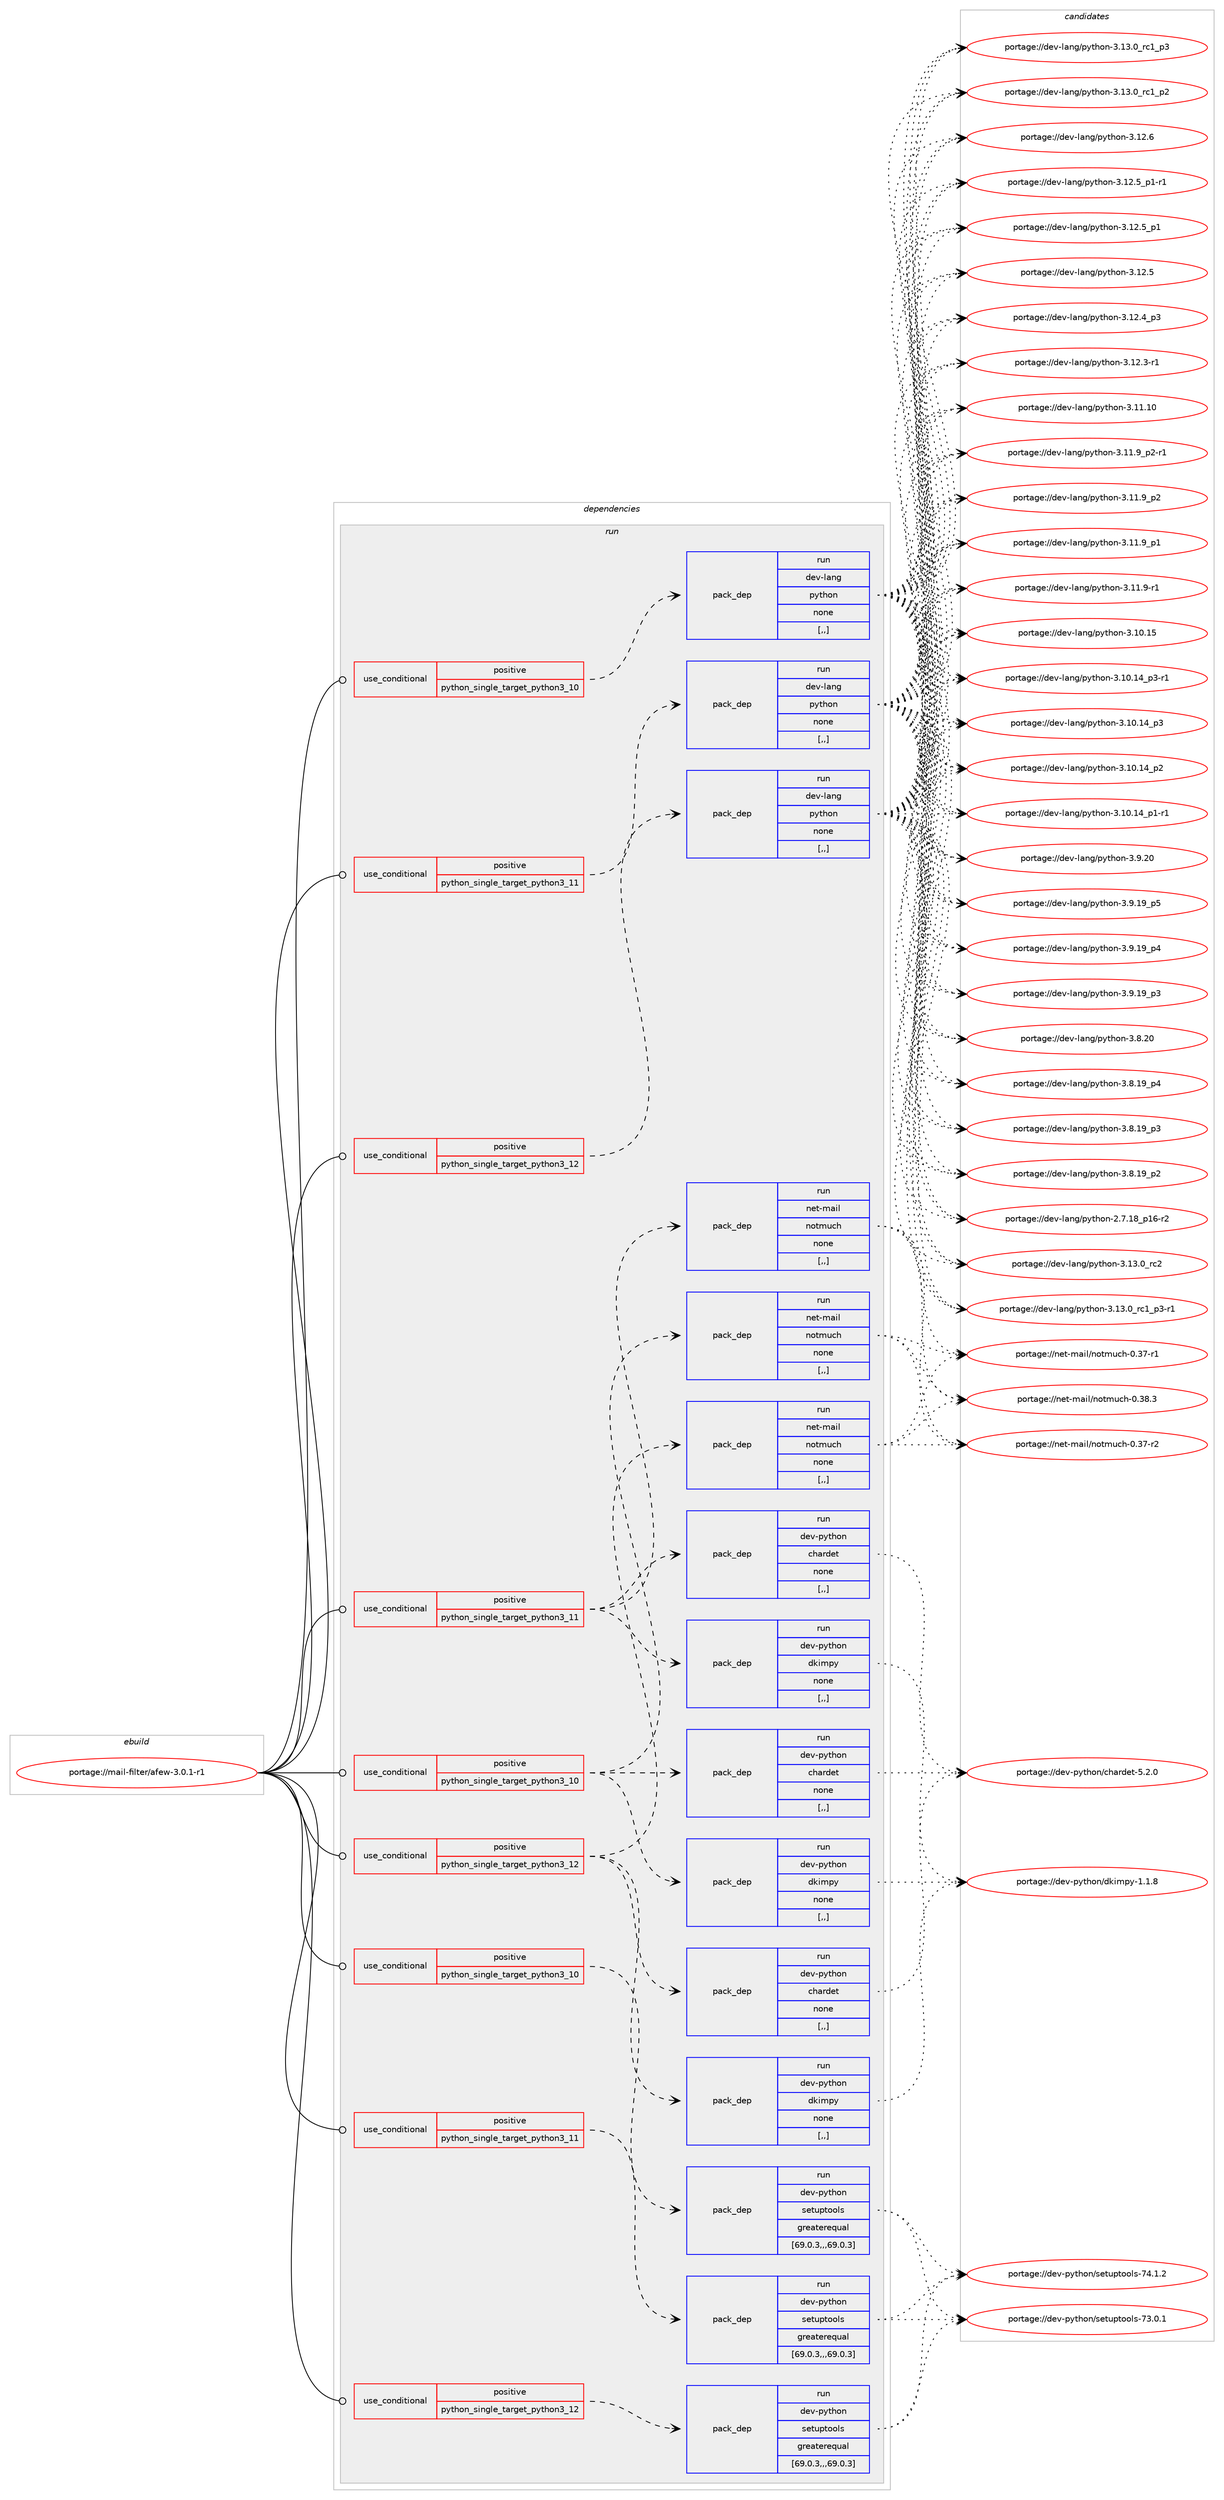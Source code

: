 digraph prolog {

# *************
# Graph options
# *************

newrank=true;
concentrate=true;
compound=true;
graph [rankdir=LR,fontname=Helvetica,fontsize=10,ranksep=1.5];#, ranksep=2.5, nodesep=0.2];
edge  [arrowhead=vee];
node  [fontname=Helvetica,fontsize=10];

# **********
# The ebuild
# **********

subgraph cluster_leftcol {
color=gray;
label=<<i>ebuild</i>>;
id [label="portage://mail-filter/afew-3.0.1-r1", color=red, width=4, href="../mail-filter/afew-3.0.1-r1.svg"];
}

# ****************
# The dependencies
# ****************

subgraph cluster_midcol {
color=gray;
label=<<i>dependencies</i>>;
subgraph cluster_compile {
fillcolor="#eeeeee";
style=filled;
label=<<i>compile</i>>;
}
subgraph cluster_compileandrun {
fillcolor="#eeeeee";
style=filled;
label=<<i>compile and run</i>>;
}
subgraph cluster_run {
fillcolor="#eeeeee";
style=filled;
label=<<i>run</i>>;
subgraph cond202210 {
dependency785188 [label=<<TABLE BORDER="0" CELLBORDER="1" CELLSPACING="0" CELLPADDING="4"><TR><TD ROWSPAN="3" CELLPADDING="10">use_conditional</TD></TR><TR><TD>positive</TD></TR><TR><TD>python_single_target_python3_10</TD></TR></TABLE>>, shape=none, color=red];
subgraph pack576951 {
dependency785189 [label=<<TABLE BORDER="0" CELLBORDER="1" CELLSPACING="0" CELLPADDING="4" WIDTH="220"><TR><TD ROWSPAN="6" CELLPADDING="30">pack_dep</TD></TR><TR><TD WIDTH="110">run</TD></TR><TR><TD>dev-lang</TD></TR><TR><TD>python</TD></TR><TR><TD>none</TD></TR><TR><TD>[,,]</TD></TR></TABLE>>, shape=none, color=blue];
}
dependency785188:e -> dependency785189:w [weight=20,style="dashed",arrowhead="vee"];
}
id:e -> dependency785188:w [weight=20,style="solid",arrowhead="odot"];
subgraph cond202211 {
dependency785190 [label=<<TABLE BORDER="0" CELLBORDER="1" CELLSPACING="0" CELLPADDING="4"><TR><TD ROWSPAN="3" CELLPADDING="10">use_conditional</TD></TR><TR><TD>positive</TD></TR><TR><TD>python_single_target_python3_10</TD></TR></TABLE>>, shape=none, color=red];
subgraph pack576952 {
dependency785191 [label=<<TABLE BORDER="0" CELLBORDER="1" CELLSPACING="0" CELLPADDING="4" WIDTH="220"><TR><TD ROWSPAN="6" CELLPADDING="30">pack_dep</TD></TR><TR><TD WIDTH="110">run</TD></TR><TR><TD>dev-python</TD></TR><TR><TD>chardet</TD></TR><TR><TD>none</TD></TR><TR><TD>[,,]</TD></TR></TABLE>>, shape=none, color=blue];
}
dependency785190:e -> dependency785191:w [weight=20,style="dashed",arrowhead="vee"];
subgraph pack576953 {
dependency785192 [label=<<TABLE BORDER="0" CELLBORDER="1" CELLSPACING="0" CELLPADDING="4" WIDTH="220"><TR><TD ROWSPAN="6" CELLPADDING="30">pack_dep</TD></TR><TR><TD WIDTH="110">run</TD></TR><TR><TD>dev-python</TD></TR><TR><TD>dkimpy</TD></TR><TR><TD>none</TD></TR><TR><TD>[,,]</TD></TR></TABLE>>, shape=none, color=blue];
}
dependency785190:e -> dependency785192:w [weight=20,style="dashed",arrowhead="vee"];
subgraph pack576954 {
dependency785193 [label=<<TABLE BORDER="0" CELLBORDER="1" CELLSPACING="0" CELLPADDING="4" WIDTH="220"><TR><TD ROWSPAN="6" CELLPADDING="30">pack_dep</TD></TR><TR><TD WIDTH="110">run</TD></TR><TR><TD>net-mail</TD></TR><TR><TD>notmuch</TD></TR><TR><TD>none</TD></TR><TR><TD>[,,]</TD></TR></TABLE>>, shape=none, color=blue];
}
dependency785190:e -> dependency785193:w [weight=20,style="dashed",arrowhead="vee"];
}
id:e -> dependency785190:w [weight=20,style="solid",arrowhead="odot"];
subgraph cond202212 {
dependency785194 [label=<<TABLE BORDER="0" CELLBORDER="1" CELLSPACING="0" CELLPADDING="4"><TR><TD ROWSPAN="3" CELLPADDING="10">use_conditional</TD></TR><TR><TD>positive</TD></TR><TR><TD>python_single_target_python3_10</TD></TR></TABLE>>, shape=none, color=red];
subgraph pack576955 {
dependency785195 [label=<<TABLE BORDER="0" CELLBORDER="1" CELLSPACING="0" CELLPADDING="4" WIDTH="220"><TR><TD ROWSPAN="6" CELLPADDING="30">pack_dep</TD></TR><TR><TD WIDTH="110">run</TD></TR><TR><TD>dev-python</TD></TR><TR><TD>setuptools</TD></TR><TR><TD>greaterequal</TD></TR><TR><TD>[69.0.3,,,69.0.3]</TD></TR></TABLE>>, shape=none, color=blue];
}
dependency785194:e -> dependency785195:w [weight=20,style="dashed",arrowhead="vee"];
}
id:e -> dependency785194:w [weight=20,style="solid",arrowhead="odot"];
subgraph cond202213 {
dependency785196 [label=<<TABLE BORDER="0" CELLBORDER="1" CELLSPACING="0" CELLPADDING="4"><TR><TD ROWSPAN="3" CELLPADDING="10">use_conditional</TD></TR><TR><TD>positive</TD></TR><TR><TD>python_single_target_python3_11</TD></TR></TABLE>>, shape=none, color=red];
subgraph pack576956 {
dependency785197 [label=<<TABLE BORDER="0" CELLBORDER="1" CELLSPACING="0" CELLPADDING="4" WIDTH="220"><TR><TD ROWSPAN="6" CELLPADDING="30">pack_dep</TD></TR><TR><TD WIDTH="110">run</TD></TR><TR><TD>dev-lang</TD></TR><TR><TD>python</TD></TR><TR><TD>none</TD></TR><TR><TD>[,,]</TD></TR></TABLE>>, shape=none, color=blue];
}
dependency785196:e -> dependency785197:w [weight=20,style="dashed",arrowhead="vee"];
}
id:e -> dependency785196:w [weight=20,style="solid",arrowhead="odot"];
subgraph cond202214 {
dependency785198 [label=<<TABLE BORDER="0" CELLBORDER="1" CELLSPACING="0" CELLPADDING="4"><TR><TD ROWSPAN="3" CELLPADDING="10">use_conditional</TD></TR><TR><TD>positive</TD></TR><TR><TD>python_single_target_python3_11</TD></TR></TABLE>>, shape=none, color=red];
subgraph pack576957 {
dependency785199 [label=<<TABLE BORDER="0" CELLBORDER="1" CELLSPACING="0" CELLPADDING="4" WIDTH="220"><TR><TD ROWSPAN="6" CELLPADDING="30">pack_dep</TD></TR><TR><TD WIDTH="110">run</TD></TR><TR><TD>dev-python</TD></TR><TR><TD>chardet</TD></TR><TR><TD>none</TD></TR><TR><TD>[,,]</TD></TR></TABLE>>, shape=none, color=blue];
}
dependency785198:e -> dependency785199:w [weight=20,style="dashed",arrowhead="vee"];
subgraph pack576958 {
dependency785200 [label=<<TABLE BORDER="0" CELLBORDER="1" CELLSPACING="0" CELLPADDING="4" WIDTH="220"><TR><TD ROWSPAN="6" CELLPADDING="30">pack_dep</TD></TR><TR><TD WIDTH="110">run</TD></TR><TR><TD>dev-python</TD></TR><TR><TD>dkimpy</TD></TR><TR><TD>none</TD></TR><TR><TD>[,,]</TD></TR></TABLE>>, shape=none, color=blue];
}
dependency785198:e -> dependency785200:w [weight=20,style="dashed",arrowhead="vee"];
subgraph pack576959 {
dependency785201 [label=<<TABLE BORDER="0" CELLBORDER="1" CELLSPACING="0" CELLPADDING="4" WIDTH="220"><TR><TD ROWSPAN="6" CELLPADDING="30">pack_dep</TD></TR><TR><TD WIDTH="110">run</TD></TR><TR><TD>net-mail</TD></TR><TR><TD>notmuch</TD></TR><TR><TD>none</TD></TR><TR><TD>[,,]</TD></TR></TABLE>>, shape=none, color=blue];
}
dependency785198:e -> dependency785201:w [weight=20,style="dashed",arrowhead="vee"];
}
id:e -> dependency785198:w [weight=20,style="solid",arrowhead="odot"];
subgraph cond202215 {
dependency785202 [label=<<TABLE BORDER="0" CELLBORDER="1" CELLSPACING="0" CELLPADDING="4"><TR><TD ROWSPAN="3" CELLPADDING="10">use_conditional</TD></TR><TR><TD>positive</TD></TR><TR><TD>python_single_target_python3_11</TD></TR></TABLE>>, shape=none, color=red];
subgraph pack576960 {
dependency785203 [label=<<TABLE BORDER="0" CELLBORDER="1" CELLSPACING="0" CELLPADDING="4" WIDTH="220"><TR><TD ROWSPAN="6" CELLPADDING="30">pack_dep</TD></TR><TR><TD WIDTH="110">run</TD></TR><TR><TD>dev-python</TD></TR><TR><TD>setuptools</TD></TR><TR><TD>greaterequal</TD></TR><TR><TD>[69.0.3,,,69.0.3]</TD></TR></TABLE>>, shape=none, color=blue];
}
dependency785202:e -> dependency785203:w [weight=20,style="dashed",arrowhead="vee"];
}
id:e -> dependency785202:w [weight=20,style="solid",arrowhead="odot"];
subgraph cond202216 {
dependency785204 [label=<<TABLE BORDER="0" CELLBORDER="1" CELLSPACING="0" CELLPADDING="4"><TR><TD ROWSPAN="3" CELLPADDING="10">use_conditional</TD></TR><TR><TD>positive</TD></TR><TR><TD>python_single_target_python3_12</TD></TR></TABLE>>, shape=none, color=red];
subgraph pack576961 {
dependency785205 [label=<<TABLE BORDER="0" CELLBORDER="1" CELLSPACING="0" CELLPADDING="4" WIDTH="220"><TR><TD ROWSPAN="6" CELLPADDING="30">pack_dep</TD></TR><TR><TD WIDTH="110">run</TD></TR><TR><TD>dev-lang</TD></TR><TR><TD>python</TD></TR><TR><TD>none</TD></TR><TR><TD>[,,]</TD></TR></TABLE>>, shape=none, color=blue];
}
dependency785204:e -> dependency785205:w [weight=20,style="dashed",arrowhead="vee"];
}
id:e -> dependency785204:w [weight=20,style="solid",arrowhead="odot"];
subgraph cond202217 {
dependency785206 [label=<<TABLE BORDER="0" CELLBORDER="1" CELLSPACING="0" CELLPADDING="4"><TR><TD ROWSPAN="3" CELLPADDING="10">use_conditional</TD></TR><TR><TD>positive</TD></TR><TR><TD>python_single_target_python3_12</TD></TR></TABLE>>, shape=none, color=red];
subgraph pack576962 {
dependency785207 [label=<<TABLE BORDER="0" CELLBORDER="1" CELLSPACING="0" CELLPADDING="4" WIDTH="220"><TR><TD ROWSPAN="6" CELLPADDING="30">pack_dep</TD></TR><TR><TD WIDTH="110">run</TD></TR><TR><TD>dev-python</TD></TR><TR><TD>chardet</TD></TR><TR><TD>none</TD></TR><TR><TD>[,,]</TD></TR></TABLE>>, shape=none, color=blue];
}
dependency785206:e -> dependency785207:w [weight=20,style="dashed",arrowhead="vee"];
subgraph pack576963 {
dependency785208 [label=<<TABLE BORDER="0" CELLBORDER="1" CELLSPACING="0" CELLPADDING="4" WIDTH="220"><TR><TD ROWSPAN="6" CELLPADDING="30">pack_dep</TD></TR><TR><TD WIDTH="110">run</TD></TR><TR><TD>dev-python</TD></TR><TR><TD>dkimpy</TD></TR><TR><TD>none</TD></TR><TR><TD>[,,]</TD></TR></TABLE>>, shape=none, color=blue];
}
dependency785206:e -> dependency785208:w [weight=20,style="dashed",arrowhead="vee"];
subgraph pack576964 {
dependency785209 [label=<<TABLE BORDER="0" CELLBORDER="1" CELLSPACING="0" CELLPADDING="4" WIDTH="220"><TR><TD ROWSPAN="6" CELLPADDING="30">pack_dep</TD></TR><TR><TD WIDTH="110">run</TD></TR><TR><TD>net-mail</TD></TR><TR><TD>notmuch</TD></TR><TR><TD>none</TD></TR><TR><TD>[,,]</TD></TR></TABLE>>, shape=none, color=blue];
}
dependency785206:e -> dependency785209:w [weight=20,style="dashed",arrowhead="vee"];
}
id:e -> dependency785206:w [weight=20,style="solid",arrowhead="odot"];
subgraph cond202218 {
dependency785210 [label=<<TABLE BORDER="0" CELLBORDER="1" CELLSPACING="0" CELLPADDING="4"><TR><TD ROWSPAN="3" CELLPADDING="10">use_conditional</TD></TR><TR><TD>positive</TD></TR><TR><TD>python_single_target_python3_12</TD></TR></TABLE>>, shape=none, color=red];
subgraph pack576965 {
dependency785211 [label=<<TABLE BORDER="0" CELLBORDER="1" CELLSPACING="0" CELLPADDING="4" WIDTH="220"><TR><TD ROWSPAN="6" CELLPADDING="30">pack_dep</TD></TR><TR><TD WIDTH="110">run</TD></TR><TR><TD>dev-python</TD></TR><TR><TD>setuptools</TD></TR><TR><TD>greaterequal</TD></TR><TR><TD>[69.0.3,,,69.0.3]</TD></TR></TABLE>>, shape=none, color=blue];
}
dependency785210:e -> dependency785211:w [weight=20,style="dashed",arrowhead="vee"];
}
id:e -> dependency785210:w [weight=20,style="solid",arrowhead="odot"];
}
}

# **************
# The candidates
# **************

subgraph cluster_choices {
rank=same;
color=gray;
label=<<i>candidates</i>>;

subgraph choice576951 {
color=black;
nodesep=1;
choice10010111845108971101034711212111610411111045514649514648951149950 [label="portage://dev-lang/python-3.13.0_rc2", color=red, width=4,href="../dev-lang/python-3.13.0_rc2.svg"];
choice1001011184510897110103471121211161041111104551464951464895114994995112514511449 [label="portage://dev-lang/python-3.13.0_rc1_p3-r1", color=red, width=4,href="../dev-lang/python-3.13.0_rc1_p3-r1.svg"];
choice100101118451089711010347112121116104111110455146495146489511499499511251 [label="portage://dev-lang/python-3.13.0_rc1_p3", color=red, width=4,href="../dev-lang/python-3.13.0_rc1_p3.svg"];
choice100101118451089711010347112121116104111110455146495146489511499499511250 [label="portage://dev-lang/python-3.13.0_rc1_p2", color=red, width=4,href="../dev-lang/python-3.13.0_rc1_p2.svg"];
choice10010111845108971101034711212111610411111045514649504654 [label="portage://dev-lang/python-3.12.6", color=red, width=4,href="../dev-lang/python-3.12.6.svg"];
choice1001011184510897110103471121211161041111104551464950465395112494511449 [label="portage://dev-lang/python-3.12.5_p1-r1", color=red, width=4,href="../dev-lang/python-3.12.5_p1-r1.svg"];
choice100101118451089711010347112121116104111110455146495046539511249 [label="portage://dev-lang/python-3.12.5_p1", color=red, width=4,href="../dev-lang/python-3.12.5_p1.svg"];
choice10010111845108971101034711212111610411111045514649504653 [label="portage://dev-lang/python-3.12.5", color=red, width=4,href="../dev-lang/python-3.12.5.svg"];
choice100101118451089711010347112121116104111110455146495046529511251 [label="portage://dev-lang/python-3.12.4_p3", color=red, width=4,href="../dev-lang/python-3.12.4_p3.svg"];
choice100101118451089711010347112121116104111110455146495046514511449 [label="portage://dev-lang/python-3.12.3-r1", color=red, width=4,href="../dev-lang/python-3.12.3-r1.svg"];
choice1001011184510897110103471121211161041111104551464949464948 [label="portage://dev-lang/python-3.11.10", color=red, width=4,href="../dev-lang/python-3.11.10.svg"];
choice1001011184510897110103471121211161041111104551464949465795112504511449 [label="portage://dev-lang/python-3.11.9_p2-r1", color=red, width=4,href="../dev-lang/python-3.11.9_p2-r1.svg"];
choice100101118451089711010347112121116104111110455146494946579511250 [label="portage://dev-lang/python-3.11.9_p2", color=red, width=4,href="../dev-lang/python-3.11.9_p2.svg"];
choice100101118451089711010347112121116104111110455146494946579511249 [label="portage://dev-lang/python-3.11.9_p1", color=red, width=4,href="../dev-lang/python-3.11.9_p1.svg"];
choice100101118451089711010347112121116104111110455146494946574511449 [label="portage://dev-lang/python-3.11.9-r1", color=red, width=4,href="../dev-lang/python-3.11.9-r1.svg"];
choice1001011184510897110103471121211161041111104551464948464953 [label="portage://dev-lang/python-3.10.15", color=red, width=4,href="../dev-lang/python-3.10.15.svg"];
choice100101118451089711010347112121116104111110455146494846495295112514511449 [label="portage://dev-lang/python-3.10.14_p3-r1", color=red, width=4,href="../dev-lang/python-3.10.14_p3-r1.svg"];
choice10010111845108971101034711212111610411111045514649484649529511251 [label="portage://dev-lang/python-3.10.14_p3", color=red, width=4,href="../dev-lang/python-3.10.14_p3.svg"];
choice10010111845108971101034711212111610411111045514649484649529511250 [label="portage://dev-lang/python-3.10.14_p2", color=red, width=4,href="../dev-lang/python-3.10.14_p2.svg"];
choice100101118451089711010347112121116104111110455146494846495295112494511449 [label="portage://dev-lang/python-3.10.14_p1-r1", color=red, width=4,href="../dev-lang/python-3.10.14_p1-r1.svg"];
choice10010111845108971101034711212111610411111045514657465048 [label="portage://dev-lang/python-3.9.20", color=red, width=4,href="../dev-lang/python-3.9.20.svg"];
choice100101118451089711010347112121116104111110455146574649579511253 [label="portage://dev-lang/python-3.9.19_p5", color=red, width=4,href="../dev-lang/python-3.9.19_p5.svg"];
choice100101118451089711010347112121116104111110455146574649579511252 [label="portage://dev-lang/python-3.9.19_p4", color=red, width=4,href="../dev-lang/python-3.9.19_p4.svg"];
choice100101118451089711010347112121116104111110455146574649579511251 [label="portage://dev-lang/python-3.9.19_p3", color=red, width=4,href="../dev-lang/python-3.9.19_p3.svg"];
choice10010111845108971101034711212111610411111045514656465048 [label="portage://dev-lang/python-3.8.20", color=red, width=4,href="../dev-lang/python-3.8.20.svg"];
choice100101118451089711010347112121116104111110455146564649579511252 [label="portage://dev-lang/python-3.8.19_p4", color=red, width=4,href="../dev-lang/python-3.8.19_p4.svg"];
choice100101118451089711010347112121116104111110455146564649579511251 [label="portage://dev-lang/python-3.8.19_p3", color=red, width=4,href="../dev-lang/python-3.8.19_p3.svg"];
choice100101118451089711010347112121116104111110455146564649579511250 [label="portage://dev-lang/python-3.8.19_p2", color=red, width=4,href="../dev-lang/python-3.8.19_p2.svg"];
choice100101118451089711010347112121116104111110455046554649569511249544511450 [label="portage://dev-lang/python-2.7.18_p16-r2", color=red, width=4,href="../dev-lang/python-2.7.18_p16-r2.svg"];
dependency785189:e -> choice10010111845108971101034711212111610411111045514649514648951149950:w [style=dotted,weight="100"];
dependency785189:e -> choice1001011184510897110103471121211161041111104551464951464895114994995112514511449:w [style=dotted,weight="100"];
dependency785189:e -> choice100101118451089711010347112121116104111110455146495146489511499499511251:w [style=dotted,weight="100"];
dependency785189:e -> choice100101118451089711010347112121116104111110455146495146489511499499511250:w [style=dotted,weight="100"];
dependency785189:e -> choice10010111845108971101034711212111610411111045514649504654:w [style=dotted,weight="100"];
dependency785189:e -> choice1001011184510897110103471121211161041111104551464950465395112494511449:w [style=dotted,weight="100"];
dependency785189:e -> choice100101118451089711010347112121116104111110455146495046539511249:w [style=dotted,weight="100"];
dependency785189:e -> choice10010111845108971101034711212111610411111045514649504653:w [style=dotted,weight="100"];
dependency785189:e -> choice100101118451089711010347112121116104111110455146495046529511251:w [style=dotted,weight="100"];
dependency785189:e -> choice100101118451089711010347112121116104111110455146495046514511449:w [style=dotted,weight="100"];
dependency785189:e -> choice1001011184510897110103471121211161041111104551464949464948:w [style=dotted,weight="100"];
dependency785189:e -> choice1001011184510897110103471121211161041111104551464949465795112504511449:w [style=dotted,weight="100"];
dependency785189:e -> choice100101118451089711010347112121116104111110455146494946579511250:w [style=dotted,weight="100"];
dependency785189:e -> choice100101118451089711010347112121116104111110455146494946579511249:w [style=dotted,weight="100"];
dependency785189:e -> choice100101118451089711010347112121116104111110455146494946574511449:w [style=dotted,weight="100"];
dependency785189:e -> choice1001011184510897110103471121211161041111104551464948464953:w [style=dotted,weight="100"];
dependency785189:e -> choice100101118451089711010347112121116104111110455146494846495295112514511449:w [style=dotted,weight="100"];
dependency785189:e -> choice10010111845108971101034711212111610411111045514649484649529511251:w [style=dotted,weight="100"];
dependency785189:e -> choice10010111845108971101034711212111610411111045514649484649529511250:w [style=dotted,weight="100"];
dependency785189:e -> choice100101118451089711010347112121116104111110455146494846495295112494511449:w [style=dotted,weight="100"];
dependency785189:e -> choice10010111845108971101034711212111610411111045514657465048:w [style=dotted,weight="100"];
dependency785189:e -> choice100101118451089711010347112121116104111110455146574649579511253:w [style=dotted,weight="100"];
dependency785189:e -> choice100101118451089711010347112121116104111110455146574649579511252:w [style=dotted,weight="100"];
dependency785189:e -> choice100101118451089711010347112121116104111110455146574649579511251:w [style=dotted,weight="100"];
dependency785189:e -> choice10010111845108971101034711212111610411111045514656465048:w [style=dotted,weight="100"];
dependency785189:e -> choice100101118451089711010347112121116104111110455146564649579511252:w [style=dotted,weight="100"];
dependency785189:e -> choice100101118451089711010347112121116104111110455146564649579511251:w [style=dotted,weight="100"];
dependency785189:e -> choice100101118451089711010347112121116104111110455146564649579511250:w [style=dotted,weight="100"];
dependency785189:e -> choice100101118451089711010347112121116104111110455046554649569511249544511450:w [style=dotted,weight="100"];
}
subgraph choice576952 {
color=black;
nodesep=1;
choice10010111845112121116104111110479910497114100101116455346504648 [label="portage://dev-python/chardet-5.2.0", color=red, width=4,href="../dev-python/chardet-5.2.0.svg"];
dependency785191:e -> choice10010111845112121116104111110479910497114100101116455346504648:w [style=dotted,weight="100"];
}
subgraph choice576953 {
color=black;
nodesep=1;
choice1001011184511212111610411111047100107105109112121454946494656 [label="portage://dev-python/dkimpy-1.1.8", color=red, width=4,href="../dev-python/dkimpy-1.1.8.svg"];
dependency785192:e -> choice1001011184511212111610411111047100107105109112121454946494656:w [style=dotted,weight="100"];
}
subgraph choice576954 {
color=black;
nodesep=1;
choice1101011164510997105108471101111161091179910445484651564651 [label="portage://net-mail/notmuch-0.38.3", color=red, width=4,href="../net-mail/notmuch-0.38.3.svg"];
choice1101011164510997105108471101111161091179910445484651554511450 [label="portage://net-mail/notmuch-0.37-r2", color=red, width=4,href="../net-mail/notmuch-0.37-r2.svg"];
choice1101011164510997105108471101111161091179910445484651554511449 [label="portage://net-mail/notmuch-0.37-r1", color=red, width=4,href="../net-mail/notmuch-0.37-r1.svg"];
dependency785193:e -> choice1101011164510997105108471101111161091179910445484651564651:w [style=dotted,weight="100"];
dependency785193:e -> choice1101011164510997105108471101111161091179910445484651554511450:w [style=dotted,weight="100"];
dependency785193:e -> choice1101011164510997105108471101111161091179910445484651554511449:w [style=dotted,weight="100"];
}
subgraph choice576955 {
color=black;
nodesep=1;
choice100101118451121211161041111104711510111611711211611111110811545555246494650 [label="portage://dev-python/setuptools-74.1.2", color=red, width=4,href="../dev-python/setuptools-74.1.2.svg"];
choice100101118451121211161041111104711510111611711211611111110811545555146484649 [label="portage://dev-python/setuptools-73.0.1", color=red, width=4,href="../dev-python/setuptools-73.0.1.svg"];
dependency785195:e -> choice100101118451121211161041111104711510111611711211611111110811545555246494650:w [style=dotted,weight="100"];
dependency785195:e -> choice100101118451121211161041111104711510111611711211611111110811545555146484649:w [style=dotted,weight="100"];
}
subgraph choice576956 {
color=black;
nodesep=1;
choice10010111845108971101034711212111610411111045514649514648951149950 [label="portage://dev-lang/python-3.13.0_rc2", color=red, width=4,href="../dev-lang/python-3.13.0_rc2.svg"];
choice1001011184510897110103471121211161041111104551464951464895114994995112514511449 [label="portage://dev-lang/python-3.13.0_rc1_p3-r1", color=red, width=4,href="../dev-lang/python-3.13.0_rc1_p3-r1.svg"];
choice100101118451089711010347112121116104111110455146495146489511499499511251 [label="portage://dev-lang/python-3.13.0_rc1_p3", color=red, width=4,href="../dev-lang/python-3.13.0_rc1_p3.svg"];
choice100101118451089711010347112121116104111110455146495146489511499499511250 [label="portage://dev-lang/python-3.13.0_rc1_p2", color=red, width=4,href="../dev-lang/python-3.13.0_rc1_p2.svg"];
choice10010111845108971101034711212111610411111045514649504654 [label="portage://dev-lang/python-3.12.6", color=red, width=4,href="../dev-lang/python-3.12.6.svg"];
choice1001011184510897110103471121211161041111104551464950465395112494511449 [label="portage://dev-lang/python-3.12.5_p1-r1", color=red, width=4,href="../dev-lang/python-3.12.5_p1-r1.svg"];
choice100101118451089711010347112121116104111110455146495046539511249 [label="portage://dev-lang/python-3.12.5_p1", color=red, width=4,href="../dev-lang/python-3.12.5_p1.svg"];
choice10010111845108971101034711212111610411111045514649504653 [label="portage://dev-lang/python-3.12.5", color=red, width=4,href="../dev-lang/python-3.12.5.svg"];
choice100101118451089711010347112121116104111110455146495046529511251 [label="portage://dev-lang/python-3.12.4_p3", color=red, width=4,href="../dev-lang/python-3.12.4_p3.svg"];
choice100101118451089711010347112121116104111110455146495046514511449 [label="portage://dev-lang/python-3.12.3-r1", color=red, width=4,href="../dev-lang/python-3.12.3-r1.svg"];
choice1001011184510897110103471121211161041111104551464949464948 [label="portage://dev-lang/python-3.11.10", color=red, width=4,href="../dev-lang/python-3.11.10.svg"];
choice1001011184510897110103471121211161041111104551464949465795112504511449 [label="portage://dev-lang/python-3.11.9_p2-r1", color=red, width=4,href="../dev-lang/python-3.11.9_p2-r1.svg"];
choice100101118451089711010347112121116104111110455146494946579511250 [label="portage://dev-lang/python-3.11.9_p2", color=red, width=4,href="../dev-lang/python-3.11.9_p2.svg"];
choice100101118451089711010347112121116104111110455146494946579511249 [label="portage://dev-lang/python-3.11.9_p1", color=red, width=4,href="../dev-lang/python-3.11.9_p1.svg"];
choice100101118451089711010347112121116104111110455146494946574511449 [label="portage://dev-lang/python-3.11.9-r1", color=red, width=4,href="../dev-lang/python-3.11.9-r1.svg"];
choice1001011184510897110103471121211161041111104551464948464953 [label="portage://dev-lang/python-3.10.15", color=red, width=4,href="../dev-lang/python-3.10.15.svg"];
choice100101118451089711010347112121116104111110455146494846495295112514511449 [label="portage://dev-lang/python-3.10.14_p3-r1", color=red, width=4,href="../dev-lang/python-3.10.14_p3-r1.svg"];
choice10010111845108971101034711212111610411111045514649484649529511251 [label="portage://dev-lang/python-3.10.14_p3", color=red, width=4,href="../dev-lang/python-3.10.14_p3.svg"];
choice10010111845108971101034711212111610411111045514649484649529511250 [label="portage://dev-lang/python-3.10.14_p2", color=red, width=4,href="../dev-lang/python-3.10.14_p2.svg"];
choice100101118451089711010347112121116104111110455146494846495295112494511449 [label="portage://dev-lang/python-3.10.14_p1-r1", color=red, width=4,href="../dev-lang/python-3.10.14_p1-r1.svg"];
choice10010111845108971101034711212111610411111045514657465048 [label="portage://dev-lang/python-3.9.20", color=red, width=4,href="../dev-lang/python-3.9.20.svg"];
choice100101118451089711010347112121116104111110455146574649579511253 [label="portage://dev-lang/python-3.9.19_p5", color=red, width=4,href="../dev-lang/python-3.9.19_p5.svg"];
choice100101118451089711010347112121116104111110455146574649579511252 [label="portage://dev-lang/python-3.9.19_p4", color=red, width=4,href="../dev-lang/python-3.9.19_p4.svg"];
choice100101118451089711010347112121116104111110455146574649579511251 [label="portage://dev-lang/python-3.9.19_p3", color=red, width=4,href="../dev-lang/python-3.9.19_p3.svg"];
choice10010111845108971101034711212111610411111045514656465048 [label="portage://dev-lang/python-3.8.20", color=red, width=4,href="../dev-lang/python-3.8.20.svg"];
choice100101118451089711010347112121116104111110455146564649579511252 [label="portage://dev-lang/python-3.8.19_p4", color=red, width=4,href="../dev-lang/python-3.8.19_p4.svg"];
choice100101118451089711010347112121116104111110455146564649579511251 [label="portage://dev-lang/python-3.8.19_p3", color=red, width=4,href="../dev-lang/python-3.8.19_p3.svg"];
choice100101118451089711010347112121116104111110455146564649579511250 [label="portage://dev-lang/python-3.8.19_p2", color=red, width=4,href="../dev-lang/python-3.8.19_p2.svg"];
choice100101118451089711010347112121116104111110455046554649569511249544511450 [label="portage://dev-lang/python-2.7.18_p16-r2", color=red, width=4,href="../dev-lang/python-2.7.18_p16-r2.svg"];
dependency785197:e -> choice10010111845108971101034711212111610411111045514649514648951149950:w [style=dotted,weight="100"];
dependency785197:e -> choice1001011184510897110103471121211161041111104551464951464895114994995112514511449:w [style=dotted,weight="100"];
dependency785197:e -> choice100101118451089711010347112121116104111110455146495146489511499499511251:w [style=dotted,weight="100"];
dependency785197:e -> choice100101118451089711010347112121116104111110455146495146489511499499511250:w [style=dotted,weight="100"];
dependency785197:e -> choice10010111845108971101034711212111610411111045514649504654:w [style=dotted,weight="100"];
dependency785197:e -> choice1001011184510897110103471121211161041111104551464950465395112494511449:w [style=dotted,weight="100"];
dependency785197:e -> choice100101118451089711010347112121116104111110455146495046539511249:w [style=dotted,weight="100"];
dependency785197:e -> choice10010111845108971101034711212111610411111045514649504653:w [style=dotted,weight="100"];
dependency785197:e -> choice100101118451089711010347112121116104111110455146495046529511251:w [style=dotted,weight="100"];
dependency785197:e -> choice100101118451089711010347112121116104111110455146495046514511449:w [style=dotted,weight="100"];
dependency785197:e -> choice1001011184510897110103471121211161041111104551464949464948:w [style=dotted,weight="100"];
dependency785197:e -> choice1001011184510897110103471121211161041111104551464949465795112504511449:w [style=dotted,weight="100"];
dependency785197:e -> choice100101118451089711010347112121116104111110455146494946579511250:w [style=dotted,weight="100"];
dependency785197:e -> choice100101118451089711010347112121116104111110455146494946579511249:w [style=dotted,weight="100"];
dependency785197:e -> choice100101118451089711010347112121116104111110455146494946574511449:w [style=dotted,weight="100"];
dependency785197:e -> choice1001011184510897110103471121211161041111104551464948464953:w [style=dotted,weight="100"];
dependency785197:e -> choice100101118451089711010347112121116104111110455146494846495295112514511449:w [style=dotted,weight="100"];
dependency785197:e -> choice10010111845108971101034711212111610411111045514649484649529511251:w [style=dotted,weight="100"];
dependency785197:e -> choice10010111845108971101034711212111610411111045514649484649529511250:w [style=dotted,weight="100"];
dependency785197:e -> choice100101118451089711010347112121116104111110455146494846495295112494511449:w [style=dotted,weight="100"];
dependency785197:e -> choice10010111845108971101034711212111610411111045514657465048:w [style=dotted,weight="100"];
dependency785197:e -> choice100101118451089711010347112121116104111110455146574649579511253:w [style=dotted,weight="100"];
dependency785197:e -> choice100101118451089711010347112121116104111110455146574649579511252:w [style=dotted,weight="100"];
dependency785197:e -> choice100101118451089711010347112121116104111110455146574649579511251:w [style=dotted,weight="100"];
dependency785197:e -> choice10010111845108971101034711212111610411111045514656465048:w [style=dotted,weight="100"];
dependency785197:e -> choice100101118451089711010347112121116104111110455146564649579511252:w [style=dotted,weight="100"];
dependency785197:e -> choice100101118451089711010347112121116104111110455146564649579511251:w [style=dotted,weight="100"];
dependency785197:e -> choice100101118451089711010347112121116104111110455146564649579511250:w [style=dotted,weight="100"];
dependency785197:e -> choice100101118451089711010347112121116104111110455046554649569511249544511450:w [style=dotted,weight="100"];
}
subgraph choice576957 {
color=black;
nodesep=1;
choice10010111845112121116104111110479910497114100101116455346504648 [label="portage://dev-python/chardet-5.2.0", color=red, width=4,href="../dev-python/chardet-5.2.0.svg"];
dependency785199:e -> choice10010111845112121116104111110479910497114100101116455346504648:w [style=dotted,weight="100"];
}
subgraph choice576958 {
color=black;
nodesep=1;
choice1001011184511212111610411111047100107105109112121454946494656 [label="portage://dev-python/dkimpy-1.1.8", color=red, width=4,href="../dev-python/dkimpy-1.1.8.svg"];
dependency785200:e -> choice1001011184511212111610411111047100107105109112121454946494656:w [style=dotted,weight="100"];
}
subgraph choice576959 {
color=black;
nodesep=1;
choice1101011164510997105108471101111161091179910445484651564651 [label="portage://net-mail/notmuch-0.38.3", color=red, width=4,href="../net-mail/notmuch-0.38.3.svg"];
choice1101011164510997105108471101111161091179910445484651554511450 [label="portage://net-mail/notmuch-0.37-r2", color=red, width=4,href="../net-mail/notmuch-0.37-r2.svg"];
choice1101011164510997105108471101111161091179910445484651554511449 [label="portage://net-mail/notmuch-0.37-r1", color=red, width=4,href="../net-mail/notmuch-0.37-r1.svg"];
dependency785201:e -> choice1101011164510997105108471101111161091179910445484651564651:w [style=dotted,weight="100"];
dependency785201:e -> choice1101011164510997105108471101111161091179910445484651554511450:w [style=dotted,weight="100"];
dependency785201:e -> choice1101011164510997105108471101111161091179910445484651554511449:w [style=dotted,weight="100"];
}
subgraph choice576960 {
color=black;
nodesep=1;
choice100101118451121211161041111104711510111611711211611111110811545555246494650 [label="portage://dev-python/setuptools-74.1.2", color=red, width=4,href="../dev-python/setuptools-74.1.2.svg"];
choice100101118451121211161041111104711510111611711211611111110811545555146484649 [label="portage://dev-python/setuptools-73.0.1", color=red, width=4,href="../dev-python/setuptools-73.0.1.svg"];
dependency785203:e -> choice100101118451121211161041111104711510111611711211611111110811545555246494650:w [style=dotted,weight="100"];
dependency785203:e -> choice100101118451121211161041111104711510111611711211611111110811545555146484649:w [style=dotted,weight="100"];
}
subgraph choice576961 {
color=black;
nodesep=1;
choice10010111845108971101034711212111610411111045514649514648951149950 [label="portage://dev-lang/python-3.13.0_rc2", color=red, width=4,href="../dev-lang/python-3.13.0_rc2.svg"];
choice1001011184510897110103471121211161041111104551464951464895114994995112514511449 [label="portage://dev-lang/python-3.13.0_rc1_p3-r1", color=red, width=4,href="../dev-lang/python-3.13.0_rc1_p3-r1.svg"];
choice100101118451089711010347112121116104111110455146495146489511499499511251 [label="portage://dev-lang/python-3.13.0_rc1_p3", color=red, width=4,href="../dev-lang/python-3.13.0_rc1_p3.svg"];
choice100101118451089711010347112121116104111110455146495146489511499499511250 [label="portage://dev-lang/python-3.13.0_rc1_p2", color=red, width=4,href="../dev-lang/python-3.13.0_rc1_p2.svg"];
choice10010111845108971101034711212111610411111045514649504654 [label="portage://dev-lang/python-3.12.6", color=red, width=4,href="../dev-lang/python-3.12.6.svg"];
choice1001011184510897110103471121211161041111104551464950465395112494511449 [label="portage://dev-lang/python-3.12.5_p1-r1", color=red, width=4,href="../dev-lang/python-3.12.5_p1-r1.svg"];
choice100101118451089711010347112121116104111110455146495046539511249 [label="portage://dev-lang/python-3.12.5_p1", color=red, width=4,href="../dev-lang/python-3.12.5_p1.svg"];
choice10010111845108971101034711212111610411111045514649504653 [label="portage://dev-lang/python-3.12.5", color=red, width=4,href="../dev-lang/python-3.12.5.svg"];
choice100101118451089711010347112121116104111110455146495046529511251 [label="portage://dev-lang/python-3.12.4_p3", color=red, width=4,href="../dev-lang/python-3.12.4_p3.svg"];
choice100101118451089711010347112121116104111110455146495046514511449 [label="portage://dev-lang/python-3.12.3-r1", color=red, width=4,href="../dev-lang/python-3.12.3-r1.svg"];
choice1001011184510897110103471121211161041111104551464949464948 [label="portage://dev-lang/python-3.11.10", color=red, width=4,href="../dev-lang/python-3.11.10.svg"];
choice1001011184510897110103471121211161041111104551464949465795112504511449 [label="portage://dev-lang/python-3.11.9_p2-r1", color=red, width=4,href="../dev-lang/python-3.11.9_p2-r1.svg"];
choice100101118451089711010347112121116104111110455146494946579511250 [label="portage://dev-lang/python-3.11.9_p2", color=red, width=4,href="../dev-lang/python-3.11.9_p2.svg"];
choice100101118451089711010347112121116104111110455146494946579511249 [label="portage://dev-lang/python-3.11.9_p1", color=red, width=4,href="../dev-lang/python-3.11.9_p1.svg"];
choice100101118451089711010347112121116104111110455146494946574511449 [label="portage://dev-lang/python-3.11.9-r1", color=red, width=4,href="../dev-lang/python-3.11.9-r1.svg"];
choice1001011184510897110103471121211161041111104551464948464953 [label="portage://dev-lang/python-3.10.15", color=red, width=4,href="../dev-lang/python-3.10.15.svg"];
choice100101118451089711010347112121116104111110455146494846495295112514511449 [label="portage://dev-lang/python-3.10.14_p3-r1", color=red, width=4,href="../dev-lang/python-3.10.14_p3-r1.svg"];
choice10010111845108971101034711212111610411111045514649484649529511251 [label="portage://dev-lang/python-3.10.14_p3", color=red, width=4,href="../dev-lang/python-3.10.14_p3.svg"];
choice10010111845108971101034711212111610411111045514649484649529511250 [label="portage://dev-lang/python-3.10.14_p2", color=red, width=4,href="../dev-lang/python-3.10.14_p2.svg"];
choice100101118451089711010347112121116104111110455146494846495295112494511449 [label="portage://dev-lang/python-3.10.14_p1-r1", color=red, width=4,href="../dev-lang/python-3.10.14_p1-r1.svg"];
choice10010111845108971101034711212111610411111045514657465048 [label="portage://dev-lang/python-3.9.20", color=red, width=4,href="../dev-lang/python-3.9.20.svg"];
choice100101118451089711010347112121116104111110455146574649579511253 [label="portage://dev-lang/python-3.9.19_p5", color=red, width=4,href="../dev-lang/python-3.9.19_p5.svg"];
choice100101118451089711010347112121116104111110455146574649579511252 [label="portage://dev-lang/python-3.9.19_p4", color=red, width=4,href="../dev-lang/python-3.9.19_p4.svg"];
choice100101118451089711010347112121116104111110455146574649579511251 [label="portage://dev-lang/python-3.9.19_p3", color=red, width=4,href="../dev-lang/python-3.9.19_p3.svg"];
choice10010111845108971101034711212111610411111045514656465048 [label="portage://dev-lang/python-3.8.20", color=red, width=4,href="../dev-lang/python-3.8.20.svg"];
choice100101118451089711010347112121116104111110455146564649579511252 [label="portage://dev-lang/python-3.8.19_p4", color=red, width=4,href="../dev-lang/python-3.8.19_p4.svg"];
choice100101118451089711010347112121116104111110455146564649579511251 [label="portage://dev-lang/python-3.8.19_p3", color=red, width=4,href="../dev-lang/python-3.8.19_p3.svg"];
choice100101118451089711010347112121116104111110455146564649579511250 [label="portage://dev-lang/python-3.8.19_p2", color=red, width=4,href="../dev-lang/python-3.8.19_p2.svg"];
choice100101118451089711010347112121116104111110455046554649569511249544511450 [label="portage://dev-lang/python-2.7.18_p16-r2", color=red, width=4,href="../dev-lang/python-2.7.18_p16-r2.svg"];
dependency785205:e -> choice10010111845108971101034711212111610411111045514649514648951149950:w [style=dotted,weight="100"];
dependency785205:e -> choice1001011184510897110103471121211161041111104551464951464895114994995112514511449:w [style=dotted,weight="100"];
dependency785205:e -> choice100101118451089711010347112121116104111110455146495146489511499499511251:w [style=dotted,weight="100"];
dependency785205:e -> choice100101118451089711010347112121116104111110455146495146489511499499511250:w [style=dotted,weight="100"];
dependency785205:e -> choice10010111845108971101034711212111610411111045514649504654:w [style=dotted,weight="100"];
dependency785205:e -> choice1001011184510897110103471121211161041111104551464950465395112494511449:w [style=dotted,weight="100"];
dependency785205:e -> choice100101118451089711010347112121116104111110455146495046539511249:w [style=dotted,weight="100"];
dependency785205:e -> choice10010111845108971101034711212111610411111045514649504653:w [style=dotted,weight="100"];
dependency785205:e -> choice100101118451089711010347112121116104111110455146495046529511251:w [style=dotted,weight="100"];
dependency785205:e -> choice100101118451089711010347112121116104111110455146495046514511449:w [style=dotted,weight="100"];
dependency785205:e -> choice1001011184510897110103471121211161041111104551464949464948:w [style=dotted,weight="100"];
dependency785205:e -> choice1001011184510897110103471121211161041111104551464949465795112504511449:w [style=dotted,weight="100"];
dependency785205:e -> choice100101118451089711010347112121116104111110455146494946579511250:w [style=dotted,weight="100"];
dependency785205:e -> choice100101118451089711010347112121116104111110455146494946579511249:w [style=dotted,weight="100"];
dependency785205:e -> choice100101118451089711010347112121116104111110455146494946574511449:w [style=dotted,weight="100"];
dependency785205:e -> choice1001011184510897110103471121211161041111104551464948464953:w [style=dotted,weight="100"];
dependency785205:e -> choice100101118451089711010347112121116104111110455146494846495295112514511449:w [style=dotted,weight="100"];
dependency785205:e -> choice10010111845108971101034711212111610411111045514649484649529511251:w [style=dotted,weight="100"];
dependency785205:e -> choice10010111845108971101034711212111610411111045514649484649529511250:w [style=dotted,weight="100"];
dependency785205:e -> choice100101118451089711010347112121116104111110455146494846495295112494511449:w [style=dotted,weight="100"];
dependency785205:e -> choice10010111845108971101034711212111610411111045514657465048:w [style=dotted,weight="100"];
dependency785205:e -> choice100101118451089711010347112121116104111110455146574649579511253:w [style=dotted,weight="100"];
dependency785205:e -> choice100101118451089711010347112121116104111110455146574649579511252:w [style=dotted,weight="100"];
dependency785205:e -> choice100101118451089711010347112121116104111110455146574649579511251:w [style=dotted,weight="100"];
dependency785205:e -> choice10010111845108971101034711212111610411111045514656465048:w [style=dotted,weight="100"];
dependency785205:e -> choice100101118451089711010347112121116104111110455146564649579511252:w [style=dotted,weight="100"];
dependency785205:e -> choice100101118451089711010347112121116104111110455146564649579511251:w [style=dotted,weight="100"];
dependency785205:e -> choice100101118451089711010347112121116104111110455146564649579511250:w [style=dotted,weight="100"];
dependency785205:e -> choice100101118451089711010347112121116104111110455046554649569511249544511450:w [style=dotted,weight="100"];
}
subgraph choice576962 {
color=black;
nodesep=1;
choice10010111845112121116104111110479910497114100101116455346504648 [label="portage://dev-python/chardet-5.2.0", color=red, width=4,href="../dev-python/chardet-5.2.0.svg"];
dependency785207:e -> choice10010111845112121116104111110479910497114100101116455346504648:w [style=dotted,weight="100"];
}
subgraph choice576963 {
color=black;
nodesep=1;
choice1001011184511212111610411111047100107105109112121454946494656 [label="portage://dev-python/dkimpy-1.1.8", color=red, width=4,href="../dev-python/dkimpy-1.1.8.svg"];
dependency785208:e -> choice1001011184511212111610411111047100107105109112121454946494656:w [style=dotted,weight="100"];
}
subgraph choice576964 {
color=black;
nodesep=1;
choice1101011164510997105108471101111161091179910445484651564651 [label="portage://net-mail/notmuch-0.38.3", color=red, width=4,href="../net-mail/notmuch-0.38.3.svg"];
choice1101011164510997105108471101111161091179910445484651554511450 [label="portage://net-mail/notmuch-0.37-r2", color=red, width=4,href="../net-mail/notmuch-0.37-r2.svg"];
choice1101011164510997105108471101111161091179910445484651554511449 [label="portage://net-mail/notmuch-0.37-r1", color=red, width=4,href="../net-mail/notmuch-0.37-r1.svg"];
dependency785209:e -> choice1101011164510997105108471101111161091179910445484651564651:w [style=dotted,weight="100"];
dependency785209:e -> choice1101011164510997105108471101111161091179910445484651554511450:w [style=dotted,weight="100"];
dependency785209:e -> choice1101011164510997105108471101111161091179910445484651554511449:w [style=dotted,weight="100"];
}
subgraph choice576965 {
color=black;
nodesep=1;
choice100101118451121211161041111104711510111611711211611111110811545555246494650 [label="portage://dev-python/setuptools-74.1.2", color=red, width=4,href="../dev-python/setuptools-74.1.2.svg"];
choice100101118451121211161041111104711510111611711211611111110811545555146484649 [label="portage://dev-python/setuptools-73.0.1", color=red, width=4,href="../dev-python/setuptools-73.0.1.svg"];
dependency785211:e -> choice100101118451121211161041111104711510111611711211611111110811545555246494650:w [style=dotted,weight="100"];
dependency785211:e -> choice100101118451121211161041111104711510111611711211611111110811545555146484649:w [style=dotted,weight="100"];
}
}

}
